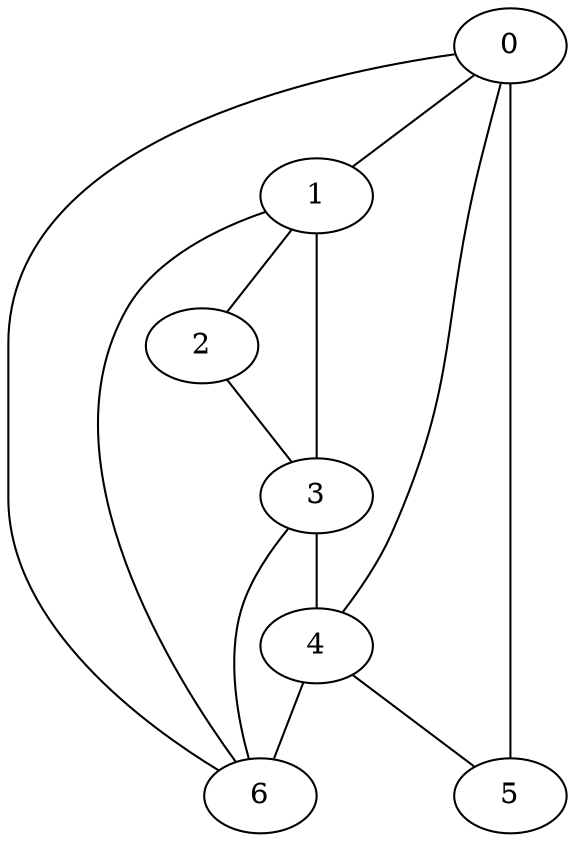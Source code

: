 graph G
{
	0 -- 1 [weight=1]
	0 -- 4 [weight = 1]
	0 -- 5 [weight = 6]
	0 -- 6 [weight = 1]
	1 -- 2 [weight = 1]
	1 -- 3 [weight = 7]
	1 -- 6 [weight = 3]
	2 -- 3 [weight = 1]
	3 -- 4 [weight = 4]
	3 -- 6 [weight = 1]
	4 -- 5 [weight = 2]
	4 -- 6 [weight = 5]
}